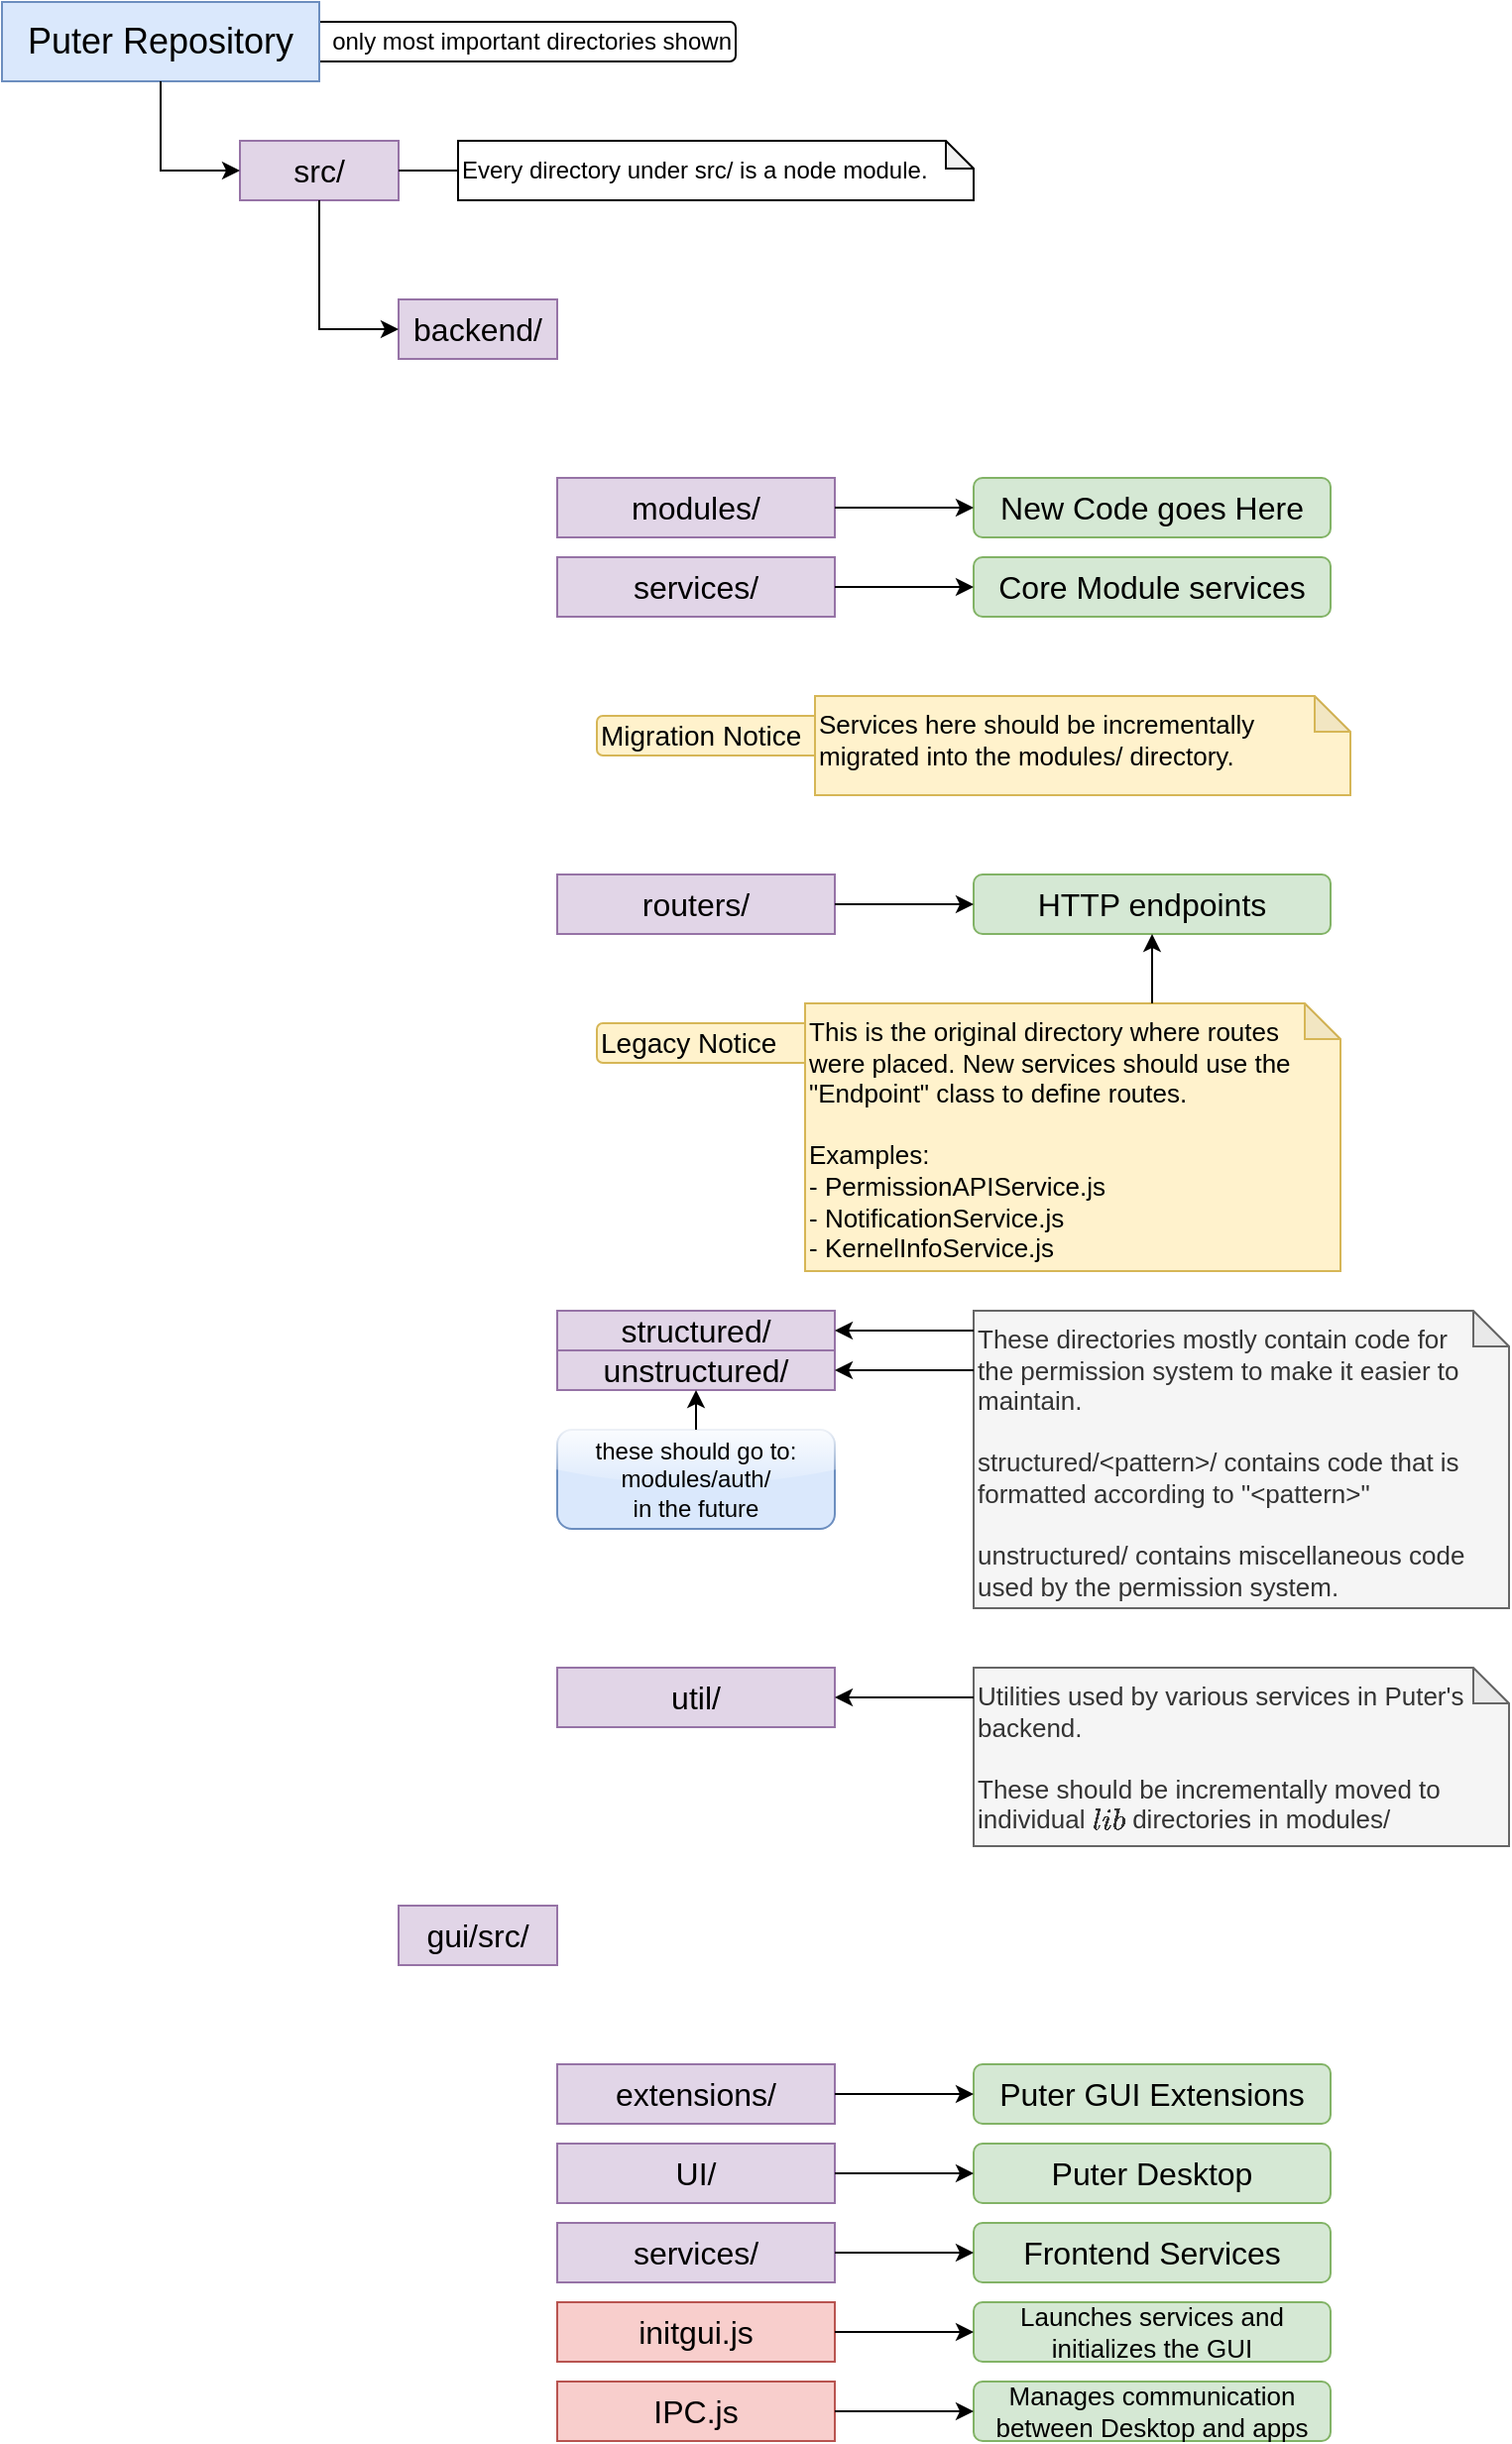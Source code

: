 <mxfile version="25.0.1">
  <diagram name="Page-1" id="5LlmtnmR4draSSsTtYyD">
    <mxGraphModel grid="1" page="1" gridSize="10" guides="1" tooltips="1" connect="1" arrows="1" fold="1" pageScale="1" pageWidth="1100" pageHeight="850" math="0" shadow="0">
      <root>
        <mxCell id="0" />
        <mxCell id="1" parent="0" />
        <mxCell id="skmebJAFKBwesmhEX21R-64" value="Legacy Notice" style="rounded=1;whiteSpace=wrap;html=1;align=left;fillColor=#fff2cc;strokeColor=#d6b656;fontSize=14;" vertex="1" parent="1">
          <mxGeometry x="540" y="555" width="130" height="20" as="geometry" />
        </mxCell>
        <mxCell id="skmebJAFKBwesmhEX21R-8" value="only most important directories shown" style="rounded=1;whiteSpace=wrap;html=1;align=right;" vertex="1" parent="1">
          <mxGeometry x="380" y="50" width="230" height="20" as="geometry" />
        </mxCell>
        <mxCell id="skmebJAFKBwesmhEX21R-1" value="src/" style="rounded=0;whiteSpace=wrap;html=1;fontSize=16;fillColor=#e1d5e7;strokeColor=#9673a6;" vertex="1" parent="1">
          <mxGeometry x="360" y="110" width="80" height="30" as="geometry" />
        </mxCell>
        <mxCell id="skmebJAFKBwesmhEX21R-2" value="Puter Repository" style="rounded=0;whiteSpace=wrap;html=1;fontSize=18;fillColor=#dae8fc;strokeColor=#6c8ebf;" vertex="1" parent="1">
          <mxGeometry x="240" y="40" width="160" height="40" as="geometry" />
        </mxCell>
        <mxCell id="skmebJAFKBwesmhEX21R-4" value="Every directory under src/ is a node module." style="shape=note;whiteSpace=wrap;html=1;backgroundOutline=1;darkOpacity=0.05;size=14;align=left;" vertex="1" parent="1">
          <mxGeometry x="470" y="110" width="260" height="30" as="geometry" />
        </mxCell>
        <mxCell id="skmebJAFKBwesmhEX21R-5" value="" style="endArrow=classic;html=1;rounded=0;edgeStyle=elbowEdgeStyle;" edge="1" parent="1" source="skmebJAFKBwesmhEX21R-2" target="skmebJAFKBwesmhEX21R-1">
          <mxGeometry width="50" height="50" relative="1" as="geometry">
            <mxPoint x="490" y="260" as="sourcePoint" />
            <mxPoint x="540" y="210" as="targetPoint" />
            <Array as="points">
              <mxPoint x="320" y="125" />
            </Array>
          </mxGeometry>
        </mxCell>
        <mxCell id="skmebJAFKBwesmhEX21R-6" value="backend/" style="rounded=0;whiteSpace=wrap;html=1;fontSize=16;fillColor=#e1d5e7;strokeColor=#9673a6;" vertex="1" parent="1">
          <mxGeometry x="440" y="190" width="80" height="30" as="geometry" />
        </mxCell>
        <mxCell id="skmebJAFKBwesmhEX21R-7" value="gui/src/" style="rounded=0;whiteSpace=wrap;html=1;fontSize=16;fillColor=#e1d5e7;strokeColor=#9673a6;" vertex="1" parent="1">
          <mxGeometry x="440" y="1000" width="80" height="30" as="geometry" />
        </mxCell>
        <mxCell id="skmebJAFKBwesmhEX21R-10" value="" style="endArrow=none;html=1;rounded=0;" edge="1" parent="1" source="skmebJAFKBwesmhEX21R-1" target="skmebJAFKBwesmhEX21R-4">
          <mxGeometry width="50" height="50" relative="1" as="geometry">
            <mxPoint x="490" y="260" as="sourcePoint" />
            <mxPoint x="540" y="210" as="targetPoint" />
          </mxGeometry>
        </mxCell>
        <mxCell id="skmebJAFKBwesmhEX21R-12" value="" style="endArrow=classic;html=1;rounded=0;" edge="1" parent="1" source="skmebJAFKBwesmhEX21R-1" target="skmebJAFKBwesmhEX21R-6">
          <mxGeometry width="50" height="50" relative="1" as="geometry">
            <mxPoint x="490" y="260" as="sourcePoint" />
            <mxPoint x="540" y="210" as="targetPoint" />
            <Array as="points">
              <mxPoint x="400" y="205" />
            </Array>
          </mxGeometry>
        </mxCell>
        <mxCell id="skmebJAFKBwesmhEX21R-14" value="extensions/" style="rounded=0;whiteSpace=wrap;html=1;fontSize=16;fillColor=#e1d5e7;strokeColor=#9673a6;" vertex="1" parent="1">
          <mxGeometry x="520" y="1080" width="140" height="30" as="geometry" />
        </mxCell>
        <mxCell id="skmebJAFKBwesmhEX21R-15" value="Puter GUI Extensions" style="rounded=1;whiteSpace=wrap;html=1;fontSize=16;fillColor=#d5e8d4;strokeColor=#82b366;" vertex="1" parent="1">
          <mxGeometry x="730" y="1080" width="180" height="30" as="geometry" />
        </mxCell>
        <mxCell id="skmebJAFKBwesmhEX21R-16" value="" style="endArrow=classic;html=1;rounded=0;" edge="1" parent="1" source="skmebJAFKBwesmhEX21R-14" target="skmebJAFKBwesmhEX21R-15">
          <mxGeometry width="50" height="50" relative="1" as="geometry">
            <mxPoint x="530" y="980" as="sourcePoint" />
            <mxPoint x="580" y="930" as="targetPoint" />
          </mxGeometry>
        </mxCell>
        <mxCell id="skmebJAFKBwesmhEX21R-17" style="edgeStyle=orthogonalEdgeStyle;rounded=0;orthogonalLoop=1;jettySize=auto;html=1;exitX=0.5;exitY=1;exitDx=0;exitDy=0;" edge="1" parent="1" source="skmebJAFKBwesmhEX21R-15" target="skmebJAFKBwesmhEX21R-15">
          <mxGeometry relative="1" as="geometry" />
        </mxCell>
        <mxCell id="skmebJAFKBwesmhEX21R-18" value="UI/" style="rounded=0;whiteSpace=wrap;html=1;fontSize=16;fillColor=#e1d5e7;strokeColor=#9673a6;" vertex="1" parent="1">
          <mxGeometry x="520" y="1120" width="140" height="30" as="geometry" />
        </mxCell>
        <mxCell id="skmebJAFKBwesmhEX21R-19" value="Puter Desktop" style="rounded=1;whiteSpace=wrap;html=1;fontSize=16;fillColor=#d5e8d4;strokeColor=#82b366;" vertex="1" parent="1">
          <mxGeometry x="730" y="1120" width="180" height="30" as="geometry" />
        </mxCell>
        <mxCell id="skmebJAFKBwesmhEX21R-20" value="" style="endArrow=classic;html=1;rounded=0;" edge="1" parent="1" source="skmebJAFKBwesmhEX21R-18" target="skmebJAFKBwesmhEX21R-19">
          <mxGeometry width="50" height="50" relative="1" as="geometry">
            <mxPoint x="670" y="1098" as="sourcePoint" />
            <mxPoint x="740" y="1098" as="targetPoint" />
          </mxGeometry>
        </mxCell>
        <mxCell id="skmebJAFKBwesmhEX21R-21" value="services/" style="rounded=0;whiteSpace=wrap;html=1;fontSize=16;fillColor=#e1d5e7;strokeColor=#9673a6;" vertex="1" parent="1">
          <mxGeometry x="520" y="1160" width="140" height="30" as="geometry" />
        </mxCell>
        <mxCell id="skmebJAFKBwesmhEX21R-22" value="Frontend Services" style="rounded=1;whiteSpace=wrap;html=1;fontSize=16;fillColor=#d5e8d4;strokeColor=#82b366;" vertex="1" parent="1">
          <mxGeometry x="730" y="1160" width="180" height="30" as="geometry" />
        </mxCell>
        <mxCell id="skmebJAFKBwesmhEX21R-23" value="" style="endArrow=classic;html=1;rounded=0;" edge="1" parent="1" source="skmebJAFKBwesmhEX21R-21" target="skmebJAFKBwesmhEX21R-22">
          <mxGeometry width="50" height="50" relative="1" as="geometry">
            <mxPoint x="670" y="1138" as="sourcePoint" />
            <mxPoint x="740" y="1138" as="targetPoint" />
          </mxGeometry>
        </mxCell>
        <mxCell id="skmebJAFKBwesmhEX21R-24" value="initgui.js" style="rounded=0;whiteSpace=wrap;html=1;fontSize=16;fillColor=#f8cecc;strokeColor=#b85450;" vertex="1" parent="1">
          <mxGeometry x="520" y="1200" width="140" height="30" as="geometry" />
        </mxCell>
        <mxCell id="skmebJAFKBwesmhEX21R-25" value="Launches services and initializes the GUI" style="rounded=1;whiteSpace=wrap;html=1;fontSize=13;fillColor=#d5e8d4;strokeColor=#82b366;" vertex="1" parent="1">
          <mxGeometry x="730" y="1200" width="180" height="30" as="geometry" />
        </mxCell>
        <mxCell id="skmebJAFKBwesmhEX21R-26" value="" style="endArrow=classic;html=1;rounded=0;" edge="1" parent="1" source="skmebJAFKBwesmhEX21R-24" target="skmebJAFKBwesmhEX21R-25">
          <mxGeometry width="50" height="50" relative="1" as="geometry">
            <mxPoint x="670" y="1185" as="sourcePoint" />
            <mxPoint x="740" y="1185" as="targetPoint" />
          </mxGeometry>
        </mxCell>
        <mxCell id="skmebJAFKBwesmhEX21R-27" value="IPC.js" style="rounded=0;whiteSpace=wrap;html=1;fontSize=16;fillColor=#f8cecc;strokeColor=#b85450;" vertex="1" parent="1">
          <mxGeometry x="520" y="1240" width="140" height="30" as="geometry" />
        </mxCell>
        <mxCell id="skmebJAFKBwesmhEX21R-28" value="Manages communication between Desktop and apps" style="rounded=1;whiteSpace=wrap;html=1;fontSize=13;fillColor=#d5e8d4;strokeColor=#82b366;" vertex="1" parent="1">
          <mxGeometry x="730" y="1240" width="180" height="30" as="geometry" />
        </mxCell>
        <mxCell id="skmebJAFKBwesmhEX21R-29" value="" style="endArrow=classic;html=1;rounded=0;" edge="1" parent="1" source="skmebJAFKBwesmhEX21R-27" target="skmebJAFKBwesmhEX21R-28">
          <mxGeometry width="50" height="50" relative="1" as="geometry">
            <mxPoint x="670" y="1225" as="sourcePoint" />
            <mxPoint x="740" y="1225" as="targetPoint" />
          </mxGeometry>
        </mxCell>
        <mxCell id="skmebJAFKBwesmhEX21R-46" value="modules/" style="rounded=0;whiteSpace=wrap;html=1;fontSize=16;fillColor=#e1d5e7;strokeColor=#9673a6;" vertex="1" parent="1">
          <mxGeometry x="520" y="280" width="140" height="30" as="geometry" />
        </mxCell>
        <mxCell id="skmebJAFKBwesmhEX21R-47" value="New Code goes Here" style="rounded=1;whiteSpace=wrap;html=1;fontSize=16;fillColor=#d5e8d4;strokeColor=#82b366;" vertex="1" parent="1">
          <mxGeometry x="730" y="280" width="180" height="30" as="geometry" />
        </mxCell>
        <mxCell id="skmebJAFKBwesmhEX21R-48" value="" style="endArrow=classic;html=1;rounded=0;" edge="1" parent="1" source="skmebJAFKBwesmhEX21R-46" target="skmebJAFKBwesmhEX21R-47">
          <mxGeometry width="50" height="50" relative="1" as="geometry">
            <mxPoint x="530" y="180" as="sourcePoint" />
            <mxPoint x="580" y="130" as="targetPoint" />
          </mxGeometry>
        </mxCell>
        <mxCell id="skmebJAFKBwesmhEX21R-49" style="edgeStyle=orthogonalEdgeStyle;rounded=0;orthogonalLoop=1;jettySize=auto;html=1;exitX=0.5;exitY=1;exitDx=0;exitDy=0;" edge="1" parent="1" source="skmebJAFKBwesmhEX21R-47" target="skmebJAFKBwesmhEX21R-47">
          <mxGeometry relative="1" as="geometry" />
        </mxCell>
        <mxCell id="skmebJAFKBwesmhEX21R-50" value="services/" style="rounded=0;whiteSpace=wrap;html=1;fontSize=16;fillColor=#e1d5e7;strokeColor=#9673a6;" vertex="1" parent="1">
          <mxGeometry x="520" y="320" width="140" height="30" as="geometry" />
        </mxCell>
        <mxCell id="skmebJAFKBwesmhEX21R-51" value="Core Module services" style="rounded=1;whiteSpace=wrap;html=1;fontSize=16;fillColor=#d5e8d4;strokeColor=#82b366;" vertex="1" parent="1">
          <mxGeometry x="730" y="320" width="180" height="30" as="geometry" />
        </mxCell>
        <mxCell id="skmebJAFKBwesmhEX21R-52" value="" style="endArrow=classic;html=1;rounded=0;" edge="1" parent="1" source="skmebJAFKBwesmhEX21R-50" target="skmebJAFKBwesmhEX21R-51">
          <mxGeometry width="50" height="50" relative="1" as="geometry">
            <mxPoint x="670" y="298" as="sourcePoint" />
            <mxPoint x="740" y="298" as="targetPoint" />
          </mxGeometry>
        </mxCell>
        <mxCell id="skmebJAFKBwesmhEX21R-53" value="routers/" style="rounded=0;whiteSpace=wrap;html=1;fontSize=16;fillColor=#e1d5e7;strokeColor=#9673a6;" vertex="1" parent="1">
          <mxGeometry x="520" y="480" width="140" height="30" as="geometry" />
        </mxCell>
        <mxCell id="skmebJAFKBwesmhEX21R-54" value="HTTP endpoints" style="rounded=1;whiteSpace=wrap;html=1;fontSize=16;fillColor=#d5e8d4;strokeColor=#82b366;" vertex="1" parent="1">
          <mxGeometry x="730" y="480" width="180" height="30" as="geometry" />
        </mxCell>
        <mxCell id="skmebJAFKBwesmhEX21R-55" value="" style="endArrow=classic;html=1;rounded=0;" edge="1" parent="1" source="skmebJAFKBwesmhEX21R-53" target="skmebJAFKBwesmhEX21R-54">
          <mxGeometry width="50" height="50" relative="1" as="geometry">
            <mxPoint x="670" y="458" as="sourcePoint" />
            <mxPoint x="740" y="458" as="targetPoint" />
          </mxGeometry>
        </mxCell>
        <mxCell id="skmebJAFKBwesmhEX21R-62" value="&lt;div&gt;&lt;span style=&quot;background-color: initial;&quot;&gt;This is the original directory where routes&lt;/span&gt;&lt;/div&gt;&lt;div&gt;&lt;span style=&quot;background-color: initial;&quot;&gt;were placed. New services should use the&lt;/span&gt;&lt;/div&gt;&lt;div&gt;&lt;span style=&quot;background-color: initial;&quot;&gt;&quot;Endpoint&quot; class to define routes.&lt;/span&gt;&lt;/div&gt;&lt;div&gt;&lt;span style=&quot;background-color: initial;&quot;&gt;&lt;br&gt;&lt;/span&gt;&lt;/div&gt;&lt;div&gt;&lt;span style=&quot;background-color: initial;&quot;&gt;Examples:&lt;/span&gt;&lt;/div&gt;&lt;div&gt;&lt;span style=&quot;background-color: initial;&quot;&gt;- PermissionAPIService.js&lt;/span&gt;&lt;/div&gt;&lt;div&gt;&lt;span style=&quot;background-color: initial;&quot;&gt;- NotificationService.js&lt;/span&gt;&lt;br&gt;&lt;/div&gt;&lt;div&gt;- KernelInfoService.js&lt;/div&gt;&lt;div&gt;&lt;span style=&quot;color: rgba(0, 0, 0, 0); font-family: monospace; font-size: 0px; text-wrap: nowrap;&quot;&gt;%3CmxGraphModel%3E%3Croot%3E%3CmxCell%20id%3D%220%22%2F%3E%3CmxCell%20id%3D%221%22%20parent%3D%220%22%2F%3E%3CmxCell%20id%3D%222%22%20value%3D%22extensions%2F%22%20style%3D%22rounded%3D0%3BwhiteSpace%3Dwrap%3Bhtml%3D1%3BfontSize%3D16%3BfillColor%3D%23e1d5e7%3BstrokeColor%3D%239673a6%3B%22%20vertex%3D%221%22%20parent%3D%221%22%3E%3CmxGeometry%20x%3D%22520%22%20y%3D%22400%22%20width%3D%22140%22%20height%3D%2230%22%20as%3D%22geometry%22%2F%3E%3C%2FmxCell%3E%3CmxCell%20id%3D%223%22%20value%3D%22Puter%20GUI%20Extensions%22%20style%3D%22rounded%3D1%3BwhiteSpace%3Dwrap%3Bhtml%3D1%3BfontSize%3D16%3BfillColor%3D%23d5e8d4%3BstrokeColor%3D%2382b366%3B%22%20vertex%3D%221%22%20parent%3D%221%22%3E%3CmxGeometry%20x%3D%22730%22%20y%3D%22400%22%20width%3D%22180%22%20height%3D%2230%22%20as%3D%22geometry%22%2F%3E%3C%2FmxCell%3E%3CmxCell%20id%3D%224%22%20value%3D%22%22%20style%3D%22endArrow%3Dclassic%3Bhtml%3D1%3Brounded%3D0%3B%22%20edge%3D%221%22%20source%3D%222%22%20target%3D%223%22%20parent%3D%221%22%3E%3CmxGeometry%20width%3D%2250%22%20height%3D%2250%22%20relative%3D%221%22%20as%3D%22geometry%22%3E%3CmxPoint%20x%3D%22530%22%20y%3D%22300%22%20as%3D%22sourcePoint%22%2F%3E%3CmxPoint%20x%3D%22580%22%20y%3D%22250%22%20as%3D%22targetPoint%22%2F%3E%3C%2FmxGeometry%3E%3C%2FmxCell%3E%3CmxCell%20id%3D%225%22%20style%3D%22edgeStyle%3DorthogonalEdgeStyle%3Brounded%3D0%3BorthogonalLoop%3D1%3BjettySize%3Dauto%3Bhtml%3D1%3BexitX%3D0.5%3BexitY%3D1%3BexitDx%3D0%3BexitDy%3D0%3B%22%20edge%3D%221%22%20source%3D%223%22%20target%3D%223%22%20parent%3D%221%22%3E%3CmxGeometry%20relative%3D%221%22%20as%3D%22geometry%22%2F%3E%3C%2FmxCell%3E%3CmxCell%20id%3D%226%22%20value%3D%22UI%2F%22%20style%3D%22rounded%3D0%3BwhiteSpace%3Dwrap%3Bhtml%3D1%3BfontSize%3D16%3BfillColor%3D%23e1d5e7%3BstrokeColor%3D%239673a6%3B%22%20vertex%3D%221%22%20parent%3D%221%22%3E%3CmxGeometry%20x%3D%22520%22%20y%3D%22440%22%20width%3D%22140%22%20height%3D%2230%22%20as%3D%22geometry%22%2F%3E%3C%2FmxCell%3E%3CmxCell%20id%3D%227%22%20value%3D%22Puter%20Desktop%22%20style%3D%22rounded%3D1%3BwhiteSpace%3Dwrap%3Bhtml%3D1%3BfontSize%3D16%3BfillColor%3D%23d5e8d4%3BstrokeColor%3D%2382b366%3B%22%20vertex%3D%221%22%20parent%3D%221%22%3E%3CmxGeometry%20x%3D%22730%22%20y%3D%22440%22%20width%3D%22180%22%20height%3D%2230%22%20as%3D%22geometry%22%2F%3E%3C%2FmxCell%3E%3CmxCell%20id%3D%228%22%20value%3D%22%22%20style%3D%22endArrow%3Dclassic%3Bhtml%3D1%3Brounded%3D0%3B%22%20edge%3D%221%22%20source%3D%226%22%20target%3D%227%22%20parent%3D%221%22%3E%3CmxGeometry%20width%3D%2250%22%20height%3D%2250%22%20relative%3D%221%22%20as%3D%22geometry%22%3E%3CmxPoint%20x%3D%22670%22%20y%3D%22418%22%20as%3D%22sourcePoint%22%2F%3E%3CmxPoint%20x%3D%22740%22%20y%3D%22418%22%20as%3D%22targetPoint%22%2F%3E%3C%2FmxGeometry%3E%3C%2FmxCell%3E%3CmxCell%20id%3D%229%22%20value%3D%22services%2F%22%20style%3D%22rounded%3D0%3BwhiteSpace%3Dwrap%3Bhtml%3D1%3BfontSize%3D16%3BfillColor%3D%23e1d5e7%3BstrokeColor%3D%239673a6%3B%22%20vertex%3D%221%22%20parent%3D%221%22%3E%3CmxGeometry%20x%3D%22520%22%20y%3D%22480%22%20width%3D%22140%22%20height%3D%2230%22%20as%3D%22geometry%22%2F%3E%3C%2FmxCell%3E%3CmxCell%20id%3D%2210%22%20value%3D%22Frontend%20Services%22%20style%3D%22rounded%3D1%3BwhiteSpace%3Dwrap%3Bhtml%3D1%3BfontSize%3D16%3BfillColor%3D%23d5e8d4%3BstrokeColor%3D%2382b366%3B%22%20vertex%3D%221%22%20parent%3D%221%22%3E%3CmxGeometry%20x%3D%22730%22%20y%3D%22480%22%20width%3D%22180%22%20height%3D%2230%22%20as%3D%22geometry%22%2F%3E%3C%2FmxCell%3E%3CmxCell%20id%3D%2211%22%20value%3D%22%22%20style%3D%22endArrow%3Dclassic%3Bhtml%3D1%3Brounded%3D0%3B%22%20edge%3D%221%22%20source%3D%229%22%20target%3D%2210%22%20parent%3D%221%22%3E%3CmxGeometry%20width%3D%2250%22%20height%3D%2250%22%20relative%3D%221%22%20as%3D%22geometry%22%3E%3CmxPoint%20x%3D%22670%22%20y%3D%22458%22%20as%3D%22sourcePoint%22%2F%3E%3CmxPoint%20x%3D%22740%22%20y%3D%22458%22%20as%3D%22targetPoint%22%2F%3E%3C%2FmxGeometry%3E%3C%2FmxCell%3E%3CmxCell%20id%3D%2212%22%20value%3D%22initgui.js%22%20style%3D%22rounded%3D0%3BwhiteSpace%3Dwrap%3Bhtml%3D1%3BfontSize%3D16%3BfillColor%3D%23f8cecc%3BstrokeColor%3D%23b85450%3B%22%20vertex%3D%221%22%20parent%3D%221%22%3E%3CmxGeometry%20x%3D%22520%22%20y%3D%22520%22%20width%3D%22140%22%20height%3D%2230%22%20as%3D%22geometry%22%2F%3E%3C%2FmxCell%3E%3CmxCell%20id%3D%2213%22%20value%3D%22Launches%20services%20and%20initializes%20the%20GUI%22%20style%3D%22rounded%3D1%3BwhiteSpace%3Dwrap%3Bhtml%3D1%3BfontSize%3D13%3BfillColor%3D%23d5e8d4%3BstrokeColor%3D%2382b366%3B%22%20vertex%3D%221%22%20parent%3D%221%22%3E%3CmxGeometry%20x%3D%22730%22%20y%3D%22520%22%20width%3D%22180%22%20height%3D%2230%22%20as%3D%22geometry%22%2F%3E%3C%2FmxCell%3E%3CmxCell%20id%3D%2214%22%20value%3D%22%22%20style%3D%22endArrow%3Dclassic%3Bhtml%3D1%3Brounded%3D0%3B%22%20edge%3D%221%22%20source%3D%2212%22%20target%3D%2213%22%20parent%3D%221%22%3E%3CmxGeometry%20width%3D%2250%22%20height%3D%2250%22%20relative%3D%221%22%20as%3D%22geometry%22%3E%3CmxPoint%20x%3D%22670%22%20y%3D%22505%22%20as%3D%22sourcePoint%22%2F%3E%3CmxPoint%20x%3D%22740%22%20y%3D%22505%22%20as%3D%22targetPoint%22%2F%3E%3C%2FmxGeometry%3E%3C%2FmxCell%3E%3CmxCell%20id%3D%2215%22%20value%3D%22IPC.js%22%20style%3D%22rounded%3D0%3BwhiteSpace%3Dwrap%3Bhtml%3D1%3BfontSize%3D16%3BfillColor%3D%23f8cecc%3BstrokeColor%3D%23b85450%3B%22%20vertex%3D%221%22%20parent%3D%221%22%3E%3CmxGeometry%20x%3D%22520%22%20y%3D%22560%22%20width%3D%22140%22%20height%3D%2230%22%20as%3D%22geometry%22%2F%3E%3C%2FmxCell%3E%3CmxCell%20id%3D%2216%22%20value%3D%22Manages%20communication%20between%20Desktop%20and%20apps%22%20style%3D%22rounded%3D1%3BwhiteSpace%3Dwrap%3Bhtml%3D1%3BfontSize%3D13%3BfillColor%3D%23d5e8d4%3BstrokeColor%3D%2382b366%3B%22%20vertex%3D%221%22%20parent%3D%221%22%3E%3CmxGeometry%20x%3D%22730%22%20y%3D%22560%22%20width%3D%22180%22%20height%3D%2230%22%20as%3D%22geometry%22%2F%3E%3C%2FmxCell%3E%3CmxCell%20id%3D%2217%22%20value%3D%22%22%20style%3D%22endArrow%3Dclassic%3Bhtml%3D1%3Brounded%3D0%3B%22%20edge%3D%221%22%20source%3D%2215%22%20target%3D%2216%22%20parent%3D%221%22%3E%3CmxGeometry%20width%3D%2250%22%20height%3D%2250%22%20relative%3D%221%22%20as%3D%22geometry%22%3E%3CmxPoint%20x%3D%22670%22%20y%3D%22545%22%20as%3D%22sourcePoint%22%2F%3E%3CmxPoint%20x%3D%22740%22%20y%3D%22545%22%20as%3D%22targetPoint%22%2F%3E%3C%2FmxGeometry%3E%3C%2FmxCell%3E%3C%2Froot%3E%3C%2FmxGraphMode&lt;/span&gt;&lt;br&gt;&lt;/div&gt;" style="shape=note;whiteSpace=wrap;html=1;backgroundOutline=1;darkOpacity=0.05;size=18;fillColor=#fff2cc;strokeColor=#d6b656;align=left;verticalAlign=top;fontSize=13;" vertex="1" parent="1">
          <mxGeometry x="645" y="545" width="270" height="135" as="geometry" />
        </mxCell>
        <mxCell id="skmebJAFKBwesmhEX21R-63" value="" style="endArrow=classic;html=1;rounded=0;edgeStyle=elbowEdgeStyle;" edge="1" parent="1" source="skmebJAFKBwesmhEX21R-62" target="skmebJAFKBwesmhEX21R-54">
          <mxGeometry width="50" height="50" relative="1" as="geometry">
            <mxPoint x="730" y="560" as="sourcePoint" />
            <mxPoint x="780" y="510" as="targetPoint" />
          </mxGeometry>
        </mxCell>
        <mxCell id="skmebJAFKBwesmhEX21R-65" value="structured/" style="rounded=0;whiteSpace=wrap;html=1;fontSize=16;fillColor=#e1d5e7;strokeColor=#9673a6;" vertex="1" parent="1">
          <mxGeometry x="520" y="700" width="140" height="20" as="geometry" />
        </mxCell>
        <mxCell id="skmebJAFKBwesmhEX21R-66" value="unstructured/" style="rounded=0;whiteSpace=wrap;html=1;fontSize=16;fillColor=#e1d5e7;strokeColor=#9673a6;" vertex="1" parent="1">
          <mxGeometry x="520" y="720" width="140" height="20" as="geometry" />
        </mxCell>
        <mxCell id="skmebJAFKBwesmhEX21R-68" value="&lt;div&gt;These directories mostly contain code for&lt;/div&gt;&lt;div&gt;the permission system to make it easier to maintain.&lt;/div&gt;&lt;div&gt;&lt;br&gt;&lt;/div&gt;&lt;div&gt;structured/&amp;lt;pattern&amp;gt;/ contains code that is formatted according to &quot;&amp;lt;pattern&amp;gt;&quot;&lt;/div&gt;&lt;div&gt;&lt;br&gt;&lt;/div&gt;&lt;div&gt;unstructured/ contains miscellaneous code used by the permission system.&lt;/div&gt;" style="shape=note;whiteSpace=wrap;html=1;backgroundOutline=1;darkOpacity=0.05;size=18;fillColor=#f5f5f5;strokeColor=#666666;align=left;verticalAlign=top;fontSize=13;fontColor=#333333;" vertex="1" parent="1">
          <mxGeometry x="730" y="700" width="270" height="150" as="geometry" />
        </mxCell>
        <mxCell id="skmebJAFKBwesmhEX21R-69" value="" style="endArrow=classic;html=1;rounded=0;edgeStyle=elbowEdgeStyle;elbow=vertical;" edge="1" parent="1" source="skmebJAFKBwesmhEX21R-68" target="skmebJAFKBwesmhEX21R-65">
          <mxGeometry width="50" height="50" relative="1" as="geometry">
            <mxPoint x="730" y="680" as="sourcePoint" />
            <mxPoint x="780" y="630" as="targetPoint" />
          </mxGeometry>
        </mxCell>
        <mxCell id="skmebJAFKBwesmhEX21R-70" value="" style="endArrow=classic;html=1;rounded=0;edgeStyle=elbowEdgeStyle;elbow=vertical;" edge="1" parent="1" source="skmebJAFKBwesmhEX21R-68" target="skmebJAFKBwesmhEX21R-66">
          <mxGeometry width="50" height="50" relative="1" as="geometry">
            <mxPoint x="740" y="720" as="sourcePoint" />
            <mxPoint x="670" y="720" as="targetPoint" />
          </mxGeometry>
        </mxCell>
        <mxCell id="skmebJAFKBwesmhEX21R-71" value="these should go to:&lt;div&gt;modules/auth/&lt;/div&gt;&lt;div&gt;in the future&lt;/div&gt;" style="rounded=1;whiteSpace=wrap;html=1;glass=1;fillColor=#dae8fc;strokeColor=#6c8ebf;" vertex="1" parent="1">
          <mxGeometry x="520" y="760" width="140" height="50" as="geometry" />
        </mxCell>
        <mxCell id="skmebJAFKBwesmhEX21R-72" value="" style="endArrow=classic;html=1;rounded=0;" edge="1" parent="1" source="skmebJAFKBwesmhEX21R-71" target="skmebJAFKBwesmhEX21R-66">
          <mxGeometry width="50" height="50" relative="1" as="geometry">
            <mxPoint x="730" y="680" as="sourcePoint" />
            <mxPoint x="780" y="630" as="targetPoint" />
          </mxGeometry>
        </mxCell>
        <mxCell id="skmebJAFKBwesmhEX21R-73" value="util/" style="rounded=0;whiteSpace=wrap;html=1;fontSize=16;fillColor=#e1d5e7;strokeColor=#9673a6;" vertex="1" parent="1">
          <mxGeometry x="520" y="880" width="140" height="30" as="geometry" />
        </mxCell>
        <mxCell id="skmebJAFKBwesmhEX21R-74" value="&lt;div&gt;Utilities used by various services in Puter&#39;s backend.&lt;/div&gt;&lt;div&gt;&lt;br&gt;&lt;/div&gt;&lt;div&gt;These should be incrementally moved to individual `lib` directories in modules/&lt;/div&gt;" style="shape=note;whiteSpace=wrap;html=1;backgroundOutline=1;darkOpacity=0.05;size=18;fillColor=#f5f5f5;strokeColor=#666666;align=left;verticalAlign=top;fontSize=13;fontColor=#333333;" vertex="1" parent="1">
          <mxGeometry x="730" y="880" width="270" height="90" as="geometry" />
        </mxCell>
        <mxCell id="skmebJAFKBwesmhEX21R-75" value="" style="endArrow=classic;html=1;rounded=0;edgeStyle=elbowEdgeStyle;elbow=vertical;" edge="1" parent="1" source="skmebJAFKBwesmhEX21R-74" target="skmebJAFKBwesmhEX21R-73">
          <mxGeometry width="50" height="50" relative="1" as="geometry">
            <mxPoint x="740" y="740" as="sourcePoint" />
            <mxPoint x="670" y="740" as="targetPoint" />
          </mxGeometry>
        </mxCell>
        <mxCell id="skmebJAFKBwesmhEX21R-76" value="Migration Notice" style="rounded=1;whiteSpace=wrap;html=1;align=left;fillColor=#fff2cc;strokeColor=#d6b656;fontSize=14;" vertex="1" parent="1">
          <mxGeometry x="540" y="400" width="130" height="20" as="geometry" />
        </mxCell>
        <mxCell id="skmebJAFKBwesmhEX21R-77" value="&lt;div&gt;Services here should be incrementally&lt;/div&gt;&lt;div&gt;migrated into the modules/ directory.&lt;/div&gt;" style="shape=note;whiteSpace=wrap;html=1;backgroundOutline=1;darkOpacity=0.05;size=18;fillColor=#fff2cc;strokeColor=#d6b656;align=left;verticalAlign=top;fontSize=13;" vertex="1" parent="1">
          <mxGeometry x="650" y="390" width="270" height="50" as="geometry" />
        </mxCell>
      </root>
    </mxGraphModel>
  </diagram>
</mxfile>
